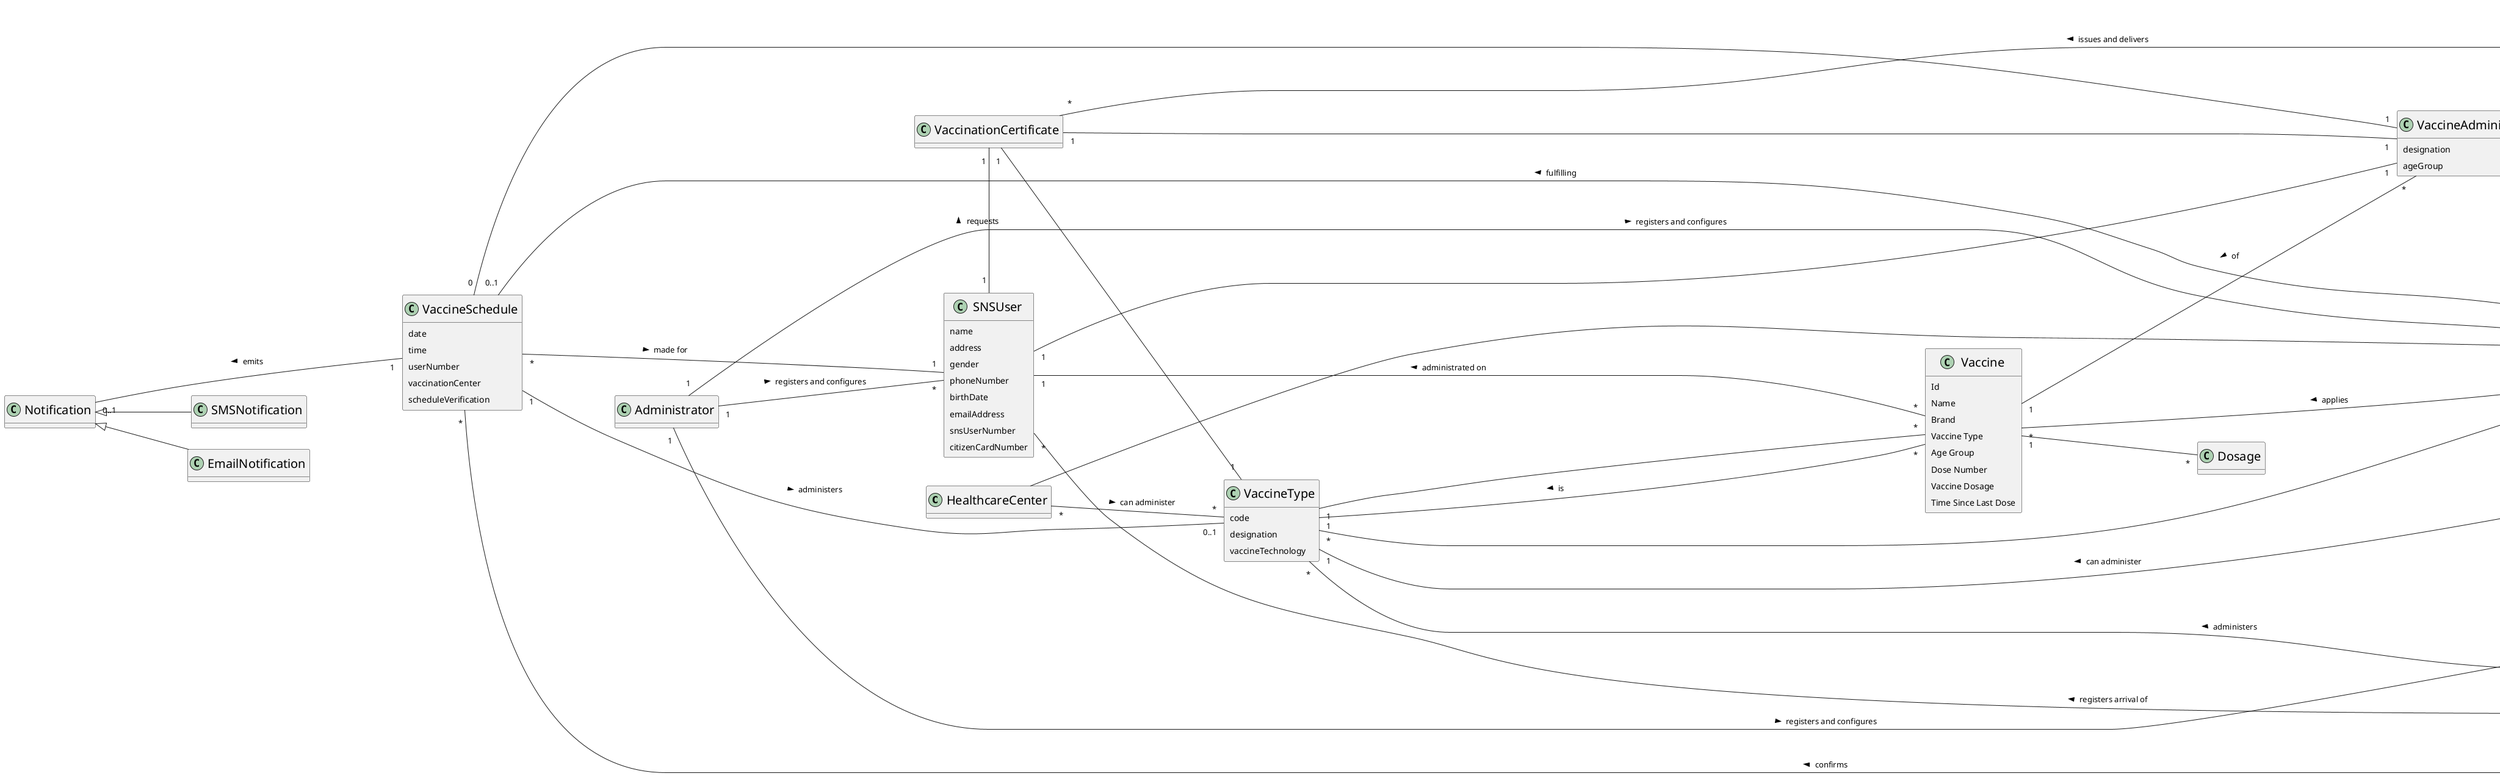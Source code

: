 @startuml
left to right direction
hide methods
skinparam classFontSize 20
skinparam padding 4
skinparam ranksep 150

class HealthcareCenter{
}

class Report

class CenterCoordinator{
}

class Company{
designation
}

class Administrator

class Vaccine{
Id
Name
Brand
Vaccine Type
Age Group
Dose Number
Vaccine Dosage
Time Since Last Dose
}


class VaccineSchedule{
date
time
userNumber
vaccinationCenter
scheduleVerification
}

class Receptionist


class SNSUser{
name
address
gender
phoneNumber
birthDate
emailAddress
snsUserNumber
citizenCardNumber
}

class Notification

class SMSNotification

class EmailNotification

class Report

class VaccineAdministration{
designation
ageGroup
}

class Nurse


class RecoveryRoom{
listUsers
}


class CommunityCenter{
}

class VaccinationCenter{
name
phoneNumber
faxNumber
homeAddress
emailAddress
websiteAddress
openingHours
closingHours
slotDuration
maxNumVaccinesPerSlot
}

class VaccineType{
code
designation
vaccineTechnology
}

class VaccinationCertificate

class WaitingRoom

class Employee{
name
phoneNumber
address
emailAddress
citizenCardNumber
companyID
}

Employee <|-down- Nurse
Employee <|-down- Receptionist
Employee <|-up- CenterCoordinator

Company "1" -up-- "*" VaccinationCenter : manages >
Company "1" -down-- "*" VaccineType : administers >

VaccinationCenter <|-up- HealthcareCenter
VaccinationCenter <|-- CommunityCenter
VaccinationCenter "1" -down-- "*"Vaccine : applies >
VaccinationCenter "1" -up-- "*" Report : reports >
VaccinationCenter "1"--"*" VaccineType

Vaccine "1" --"*" Dosage
Vaccine "*" -down--- "1" VaccineType : is >
Vaccine "1" -down-- "*" VaccineAdministration : of <
Vaccine "*" -down-- "1" SNSUser : > administrated on
VaccinationCenter "0..1" -right- "0..1" VaccineSchedule : > fulfilling
VaccineType "1" -- "*" Vaccine

VaccineAdministration "1" -up- "*" Nurse : executed by >
VaccineAdministration "1" -down- "1" VaccinationCenter

HealthcareCenter "*" -down- "*" VaccineType : can administer >
CommunityCenter "*" -right- "1" VaccineType : can administer >


CenterCoordinator "1" -left- "1" VaccinationCenter : coordinates >
CenterCoordinator "*" --- "*" Report : analyses >

Administrator "1" -right- "*" Employee : registers and configures >
Administrator "1" -right- "*" VaccinationCenter : registers and configures >
Administrator "1" -down- "*" SNSUser : registers and configures >

SNSUser "1" -right-- "1" VaccinationCertificate : requests >
SNSUser "1" -left- "1" VaccineAdministration

VaccinationCertificate "1"--"1" VaccineType
VaccinationCertificate "1"--"1" VaccineAdministration

VaccineSchedule "*" -down-- "1" SNSUser : made for >
VaccineSchedule "1" -up-- "0..1" VaccineType : administers >
VaccineSchedule "0" -- "1" VaccineAdministration

Receptionist "*" -up-- "*" SNSUser : registers arrival of >
Receptionist "*" -down--- "*" VaccineSchedule : confirms >
Receptionist "1..*"-right-- "1..*"WaitingRoom : sends SNS user to >

Nurse "*" -down--- "1..*" WaitingRoom : sends SNS user to >
(Nurse, WaitingRoom) .. UserHealthHistoric
Nurse "1" -up-- "*" VaccinationCertificate : issues and delivers >
VaccineAdministration "*" -down-- "1" RecoveryRoom : sends user to >
VaccineAdministration -up-- WaitingRoom

VaccineSchedule "1" -up-- "0..1" Notification : emits >

Notification <|-- SMSNotification
Notification <|-- EmailNotification
@enduml